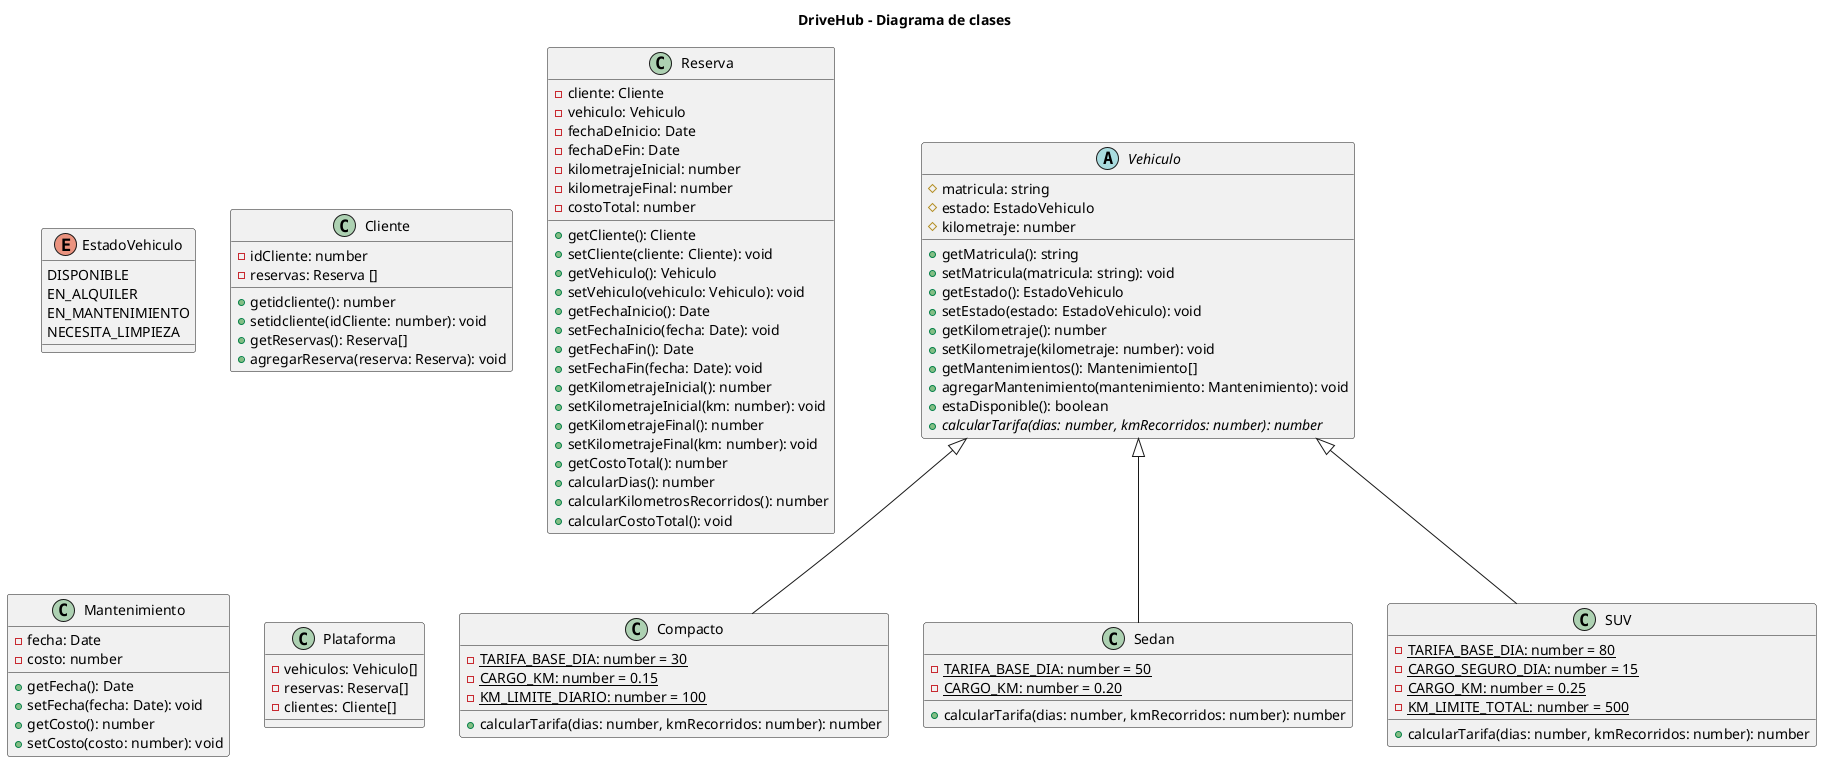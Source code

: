 @startuml

title DriveHub - Diagrama de clases

' Enumeracion de estado vehiculo
enum EstadoVehiculo {
    DISPONIBLE
    EN_ALQUILER
    EN_MANTENIMIENTO
    NECESITA_LIMPIEZA
}

abstract class Vehiculo {
    # matricula: string
    # estado: EstadoVehiculo
    # kilometraje: number
    


    + getMatricula(): string
    + setMatricula(matricula: string): void
    + getEstado(): EstadoVehiculo
    + setEstado(estado: EstadoVehiculo): void
    + getKilometraje(): number
    + setKilometraje(kilometraje: number): void
    + getMantenimientos(): Mantenimiento[]
    + agregarMantenimiento(mantenimiento: Mantenimiento): void
    + estaDisponible(): boolean
    + {abstract} calcularTarifa(dias: number, kmRecorridos: number): number

    
}

class Compacto {
    - {static} TARIFA_BASE_DIA: number = 30
    - {static} CARGO_KM: number = 0.15
    - {static} KM_LIMITE_DIARIO: number = 100 

    + calcularTarifa(dias: number, kmRecorridos: number): number             

}

class Sedan {
    - {static} TARIFA_BASE_DIA: number = 50
    - {static} CARGO_KM: number = 0.20

    + calcularTarifa(dias: number, kmRecorridos: number): number

}


class SUV {
    - {static} TARIFA_BASE_DIA: number = 80
    - {static} CARGO_SEGURO_DIA: number = 15
    - {static} CARGO_KM: number = 0.25
    - {static} KM_LIMITE_TOTAL: number = 500

    + calcularTarifa(dias: number, kmRecorridos: number): number

}


class Cliente {
    - idCliente: number
    - reservas: Reserva []

    + getidcliente(): number
    + setidcliente(idCliente: number): void
    + getReservas(): Reserva[]
    + agregarReserva(reserva: Reserva): void



}

class Reserva {
    - cliente: Cliente
    - vehiculo: Vehiculo
    - fechaDeInicio: Date
    - fechaDeFin: Date
    - kilometrajeInicial: number
    - kilometrajeFinal: number
    - costoTotal: number

    + getCliente(): Cliente
    + setCliente(cliente: Cliente): void
    + getVehiculo(): Vehiculo
    + setVehiculo(vehiculo: Vehiculo): void
    + getFechaInicio(): Date
    + setFechaInicio(fecha: Date): void
    + getFechaFin(): Date
    + setFechaFin(fecha: Date): void
    + getKilometrajeInicial(): number
    + setKilometrajeInicial(km: number): void
    + getKilometrajeFinal(): number
    + setKilometrajeFinal(km: number): void
    + getCostoTotal(): number
    + calcularDias(): number
    + calcularKilometrosRecorridos(): number
    + calcularCostoTotal(): void

    
}

class Mantenimiento {
    - fecha: Date
    - costo: number
    

    + getFecha(): Date
    + setFecha(fecha: Date): void
    + getCosto(): number
    + setCosto(costo: number): void


}

class Plataforma {
  - vehiculos: Vehiculo[]
  - reservas: Reserva[]
  - clientes: Cliente[]
}



' Relaciones de herencia
Vehiculo <|-- Compacto
Vehiculo <|-- Sedan
Vehiculo <|-- SUV






' Notas



@enduml
